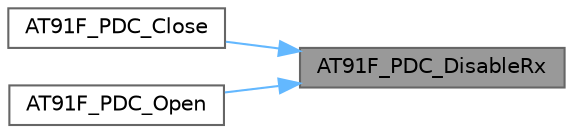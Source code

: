 digraph "AT91F_PDC_DisableRx"
{
 // LATEX_PDF_SIZE
  bgcolor="transparent";
  edge [fontname=Helvetica,fontsize=10,labelfontname=Helvetica,labelfontsize=10];
  node [fontname=Helvetica,fontsize=10,shape=box,height=0.2,width=0.4];
  rankdir="RL";
  Node1 [id="Node000001",label="AT91F_PDC_DisableRx",height=0.2,width=0.4,color="gray40", fillcolor="grey60", style="filled", fontcolor="black",tooltip="Disable receive."];
  Node1 -> Node2 [id="edge1_Node000001_Node000002",dir="back",color="steelblue1",style="solid",tooltip=" "];
  Node2 [id="Node000002",label="AT91F_PDC_Close",height=0.2,width=0.4,color="grey40", fillcolor="white", style="filled",URL="$lib___a_t91_s_a_m7_x128_8h.html#ae7a00663d9b586d0060d83e4c3e1921f",tooltip="Close PDC: disable TX and RX reset transfer descriptors."];
  Node1 -> Node3 [id="edge2_Node000001_Node000003",dir="back",color="steelblue1",style="solid",tooltip=" "];
  Node3 [id="Node000003",label="AT91F_PDC_Open",height=0.2,width=0.4,color="grey40", fillcolor="white", style="filled",URL="$lib___a_t91_s_a_m7_x128_8h.html#a943bb6125d66d7956df049c6989f00f1",tooltip="Open PDC: disable TX and RX reset transfer descriptors, re-enable RX and TX."];
}
